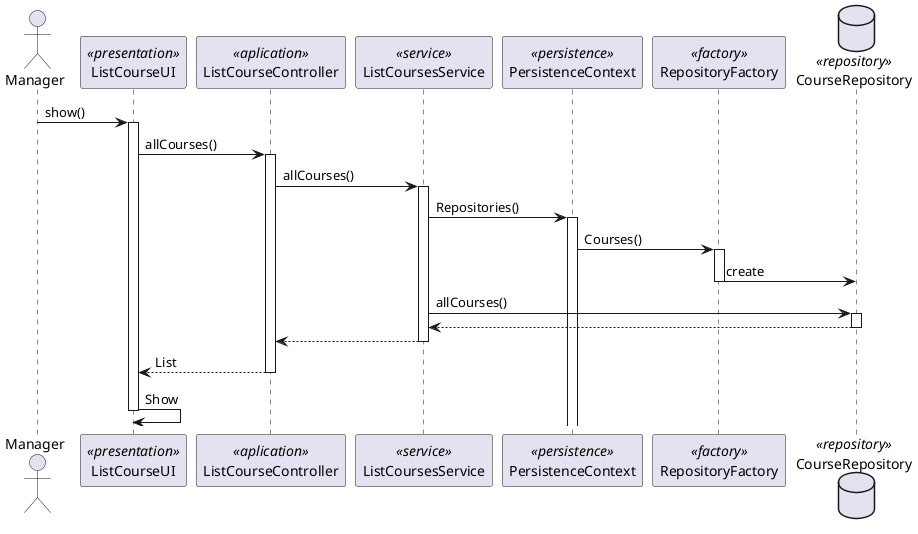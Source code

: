 @startuml
actor Manager as Actor
participant ListCourseUI as UI <<presentation>>
participant ListCourseController as Controller <<aplication>>
participant ListCoursesService as Service <<service>>
participant PersistenceContext as Persistence <<persistence>>
participant RepositoryFactory as Factory <<factory>>
database CourseRepository as Repository <<repository>>

Actor -> UI: show()
activate UI
    UI -> Controller: allCourses()
        activate Controller
        Controller -> Service: allCourses()
        activate Service
        Service -> Persistence: Repositories()
        activate Persistence
        Persistence -> Factory: Courses()
                    activate Factory
            Factory -> Repository: create

            deactivate Factory
        Service -> Repository: allCourses()
                activate Repository
        Repository --> Service
        deactivate Repository
        Service--> Controller
        deactivate Service
        Controller --> UI: List
    deactivate Controller
    UI -> UI:Show
deactivate UI
@enduml